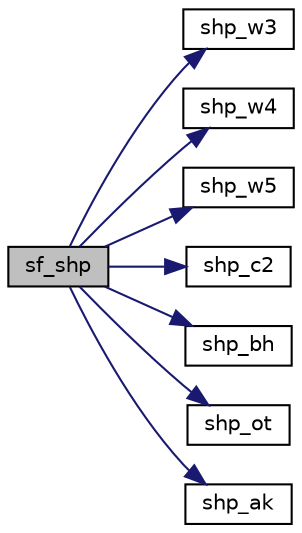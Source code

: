 digraph "sf_shp"
{
  edge [fontname="Helvetica",fontsize="10",labelfontname="Helvetica",labelfontsize="10"];
  node [fontname="Helvetica",fontsize="10",shape=record];
  rankdir="LR";
  Node1 [label="sf_shp",height=0.2,width=0.4,color="black", fillcolor="grey75", style="filled", fontcolor="black"];
  Node1 -> Node2 [color="midnightblue",fontsize="10",style="solid",fontname="Helvetica"];
  Node2 [label="shp_w3",height=0.2,width=0.4,color="black", fillcolor="white", style="filled",URL="$f__west_8f.html#a7320e4504b8fbbd6e61ab7bea663ee13"];
  Node1 -> Node3 [color="midnightblue",fontsize="10",style="solid",fontname="Helvetica"];
  Node3 [label="shp_w4",height=0.2,width=0.4,color="black", fillcolor="white", style="filled",URL="$f__west_8f.html#a2957d5fe02331635599c774bab3b9f0d"];
  Node1 -> Node4 [color="midnightblue",fontsize="10",style="solid",fontname="Helvetica"];
  Node4 [label="shp_w5",height=0.2,width=0.4,color="black", fillcolor="white", style="filled",URL="$f__west_8f.html#a815631af145bb4ede84483d9dd73e6d8"];
  Node1 -> Node5 [color="midnightblue",fontsize="10",style="solid",fontname="Helvetica"];
  Node5 [label="shp_c2",height=0.2,width=0.4,color="black", fillcolor="white", style="filled",URL="$f__ingy_8f.html#a74666613be266d81e2f0de273a2c1693"];
  Node1 -> Node6 [color="midnightblue",fontsize="10",style="solid",fontname="Helvetica"];
  Node6 [label="shp_bh",height=0.2,width=0.4,color="black", fillcolor="white", style="filled",URL="$f__other_8f.html#a3cc0e6495911c5acae4ada577f8c3e70"];
  Node1 -> Node7 [color="midnightblue",fontsize="10",style="solid",fontname="Helvetica"];
  Node7 [label="shp_ot",height=0.2,width=0.4,color="black", fillcolor="white", style="filled",URL="$f__other_8f.html#a6b3c908586841c3ba5d965f8c5fe7118"];
  Node1 -> Node8 [color="midnightblue",fontsize="10",style="solid",fontname="Helvetica"];
  Node8 [label="shp_ak",height=0.2,width=0.4,color="black", fillcolor="white", style="filled",URL="$f__alaska_8f.html#a253a736d2cd0b10a5bcc3e9dbc4c8484"];
}
